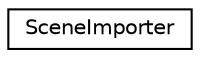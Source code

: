 digraph "Graphical Class Hierarchy"
{
 // INTERACTIVE_SVG=YES
 // LATEX_PDF_SIZE
  edge [fontname="Helvetica",fontsize="10",labelfontname="Helvetica",labelfontsize="10"];
  node [fontname="Helvetica",fontsize="10",shape=record];
  rankdir="LR";
  Node0 [label="SceneImporter",height=0.2,width=0.4,color="black", fillcolor="white", style="filled",URL="$class_scene_importer.html",tooltip="Utilizes Assimp library to import scenes info into the Scene class."];
}
